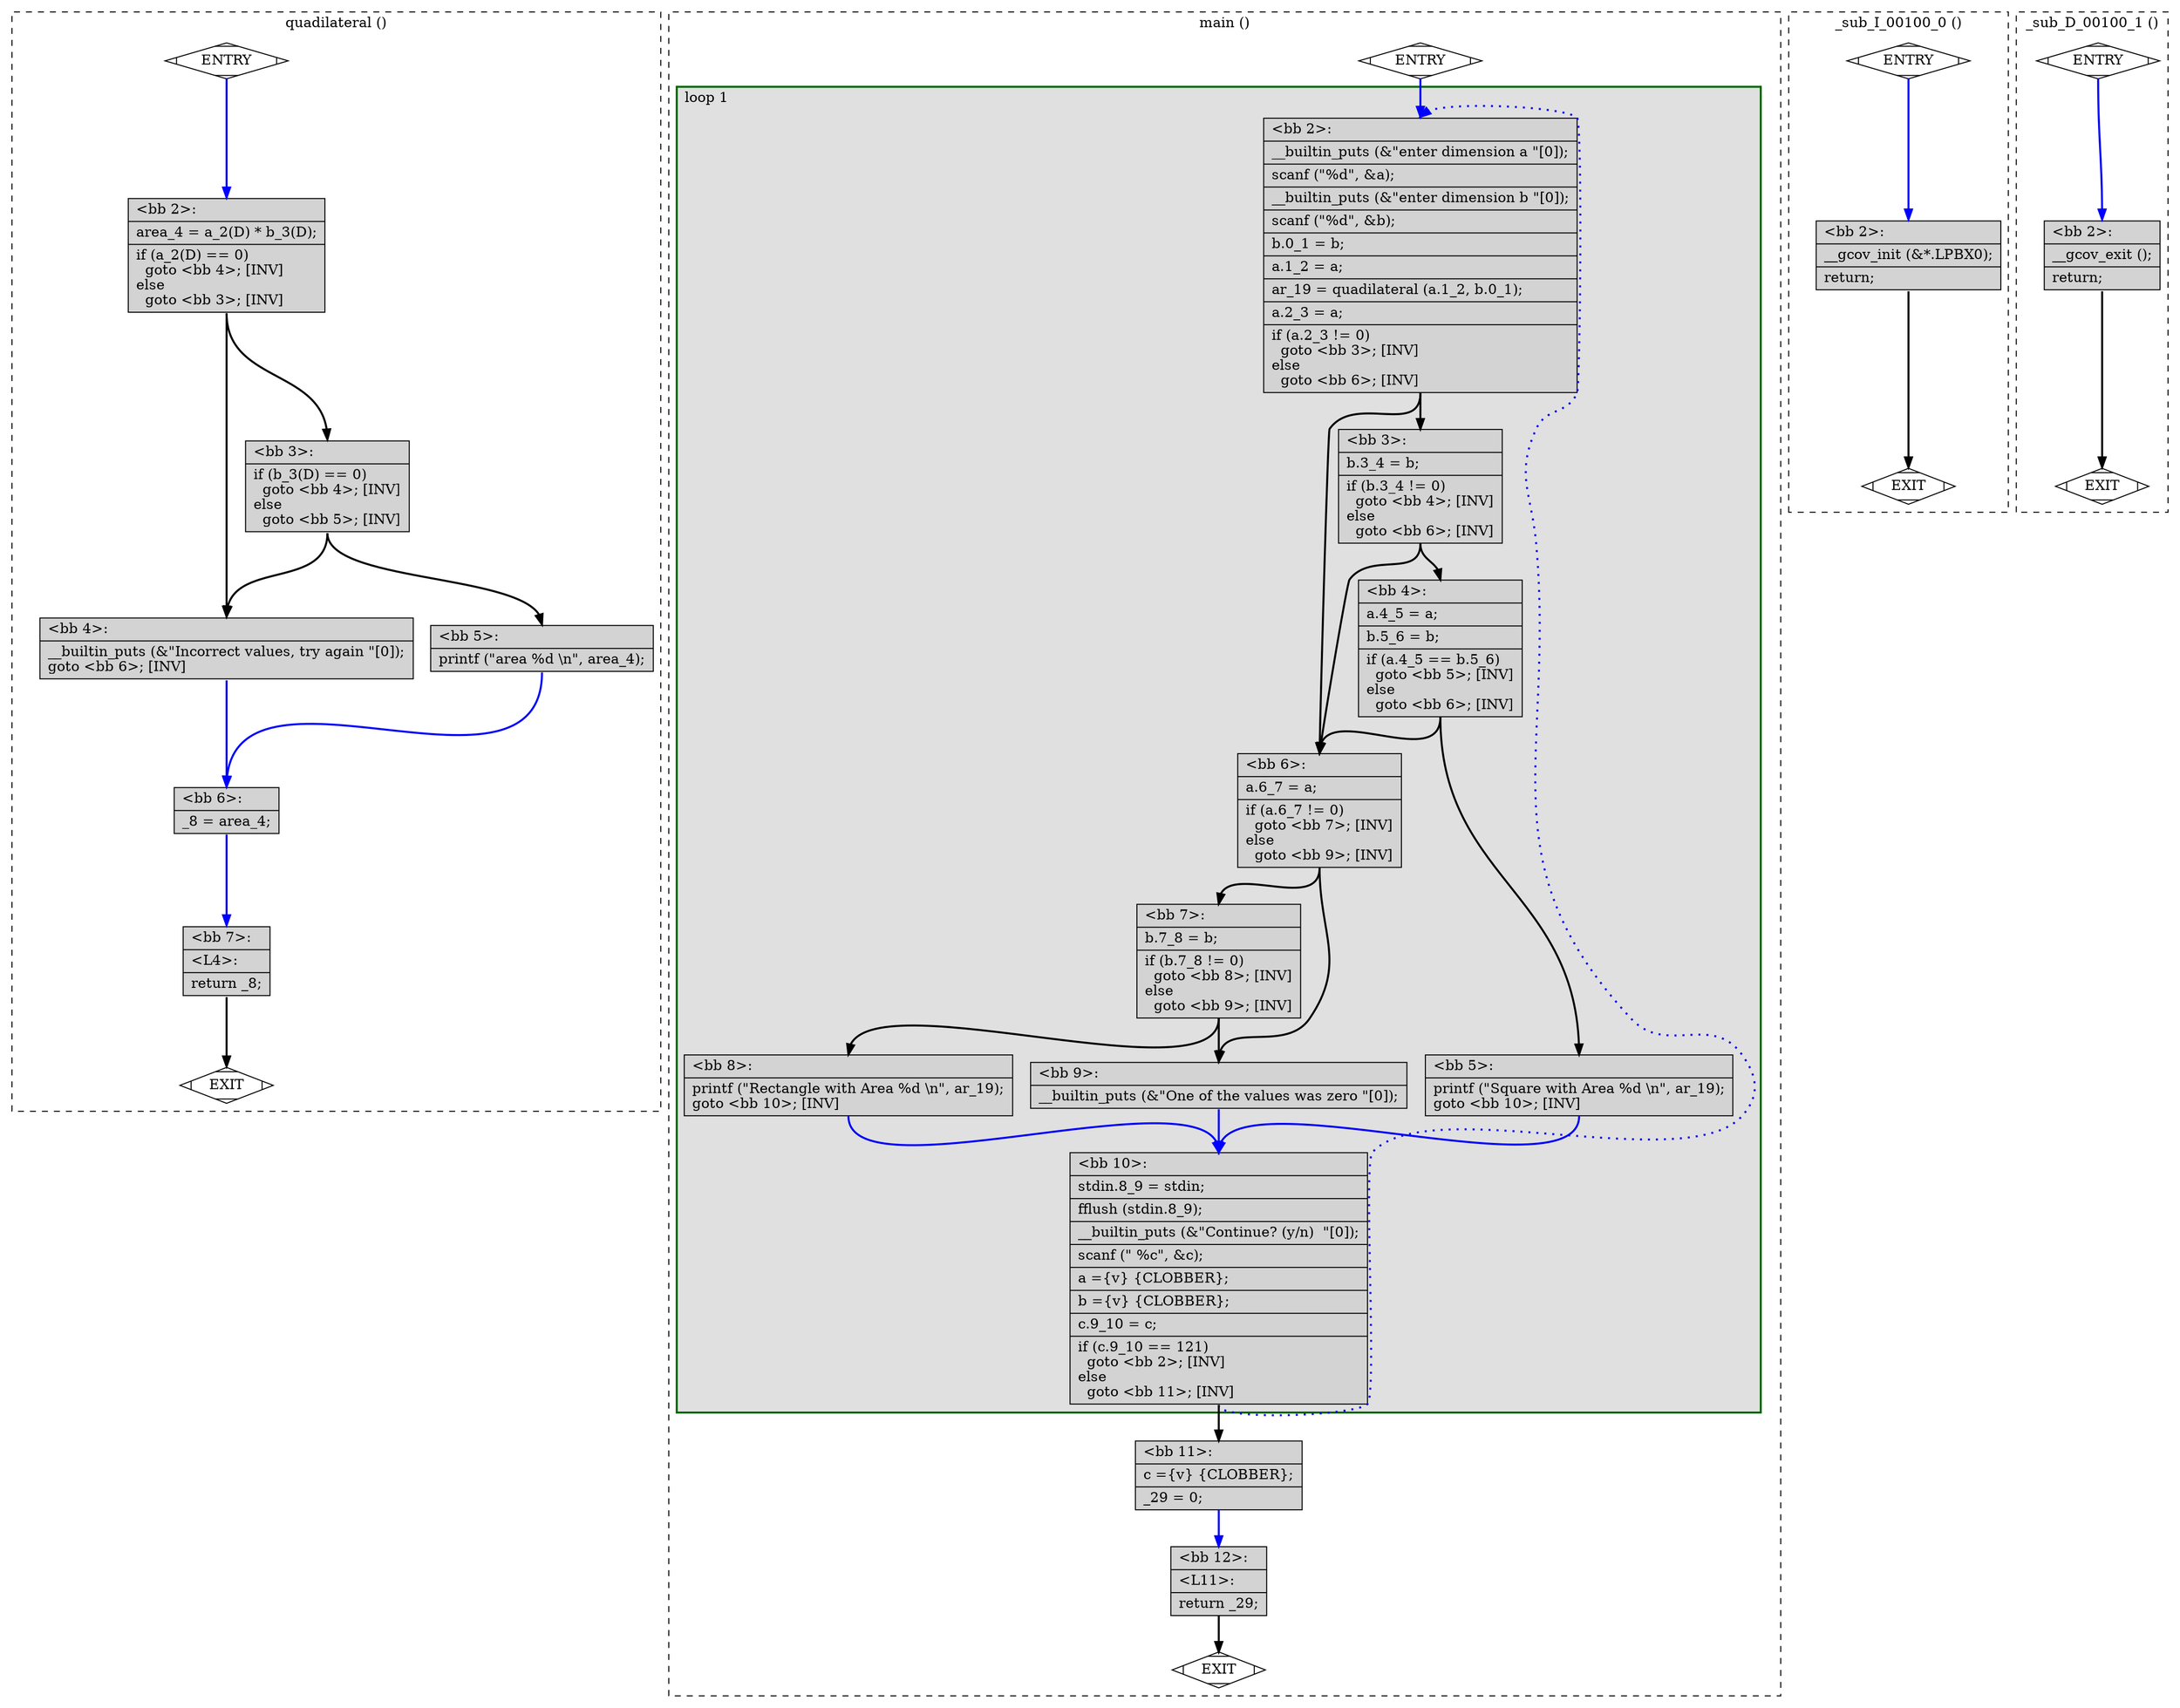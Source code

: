 digraph "example1.c.023t.fixup_cfg2" {
overlap=false;
subgraph "cluster_quadilateral" {
	style="dashed";
	color="black";
	label="quadilateral ()";
	fn_1_basic_block_0 [shape=Mdiamond,style=filled,fillcolor=white,label="ENTRY"];

	fn_1_basic_block_1 [shape=Mdiamond,style=filled,fillcolor=white,label="EXIT"];

	fn_1_basic_block_2 [shape=record,style=filled,fillcolor=lightgrey,label="{\<bb\ 2\>:\l\
|area_4\ =\ a_2(D)\ *\ b_3(D);\l\
|if\ (a_2(D)\ ==\ 0)\l\
\ \ goto\ \<bb\ 4\>;\ [INV]\l\
else\l\
\ \ goto\ \<bb\ 3\>;\ [INV]\l\
}"];

	fn_1_basic_block_3 [shape=record,style=filled,fillcolor=lightgrey,label="{\<bb\ 3\>:\l\
|if\ (b_3(D)\ ==\ 0)\l\
\ \ goto\ \<bb\ 4\>;\ [INV]\l\
else\l\
\ \ goto\ \<bb\ 5\>;\ [INV]\l\
}"];

	fn_1_basic_block_4 [shape=record,style=filled,fillcolor=lightgrey,label="{\<bb\ 4\>:\l\
|__builtin_puts\ (&\"Incorrect\ values,\ try\ again\ \"[0]);\l\
goto\ \<bb\ 6\>;\ [INV]\l\
}"];

	fn_1_basic_block_5 [shape=record,style=filled,fillcolor=lightgrey,label="{\<bb\ 5\>:\l\
|printf\ (\"area\ %d\ \\n\",\ area_4);\l\
}"];

	fn_1_basic_block_6 [shape=record,style=filled,fillcolor=lightgrey,label="{\<bb\ 6\>:\l\
|_8\ =\ area_4;\l\
}"];

	fn_1_basic_block_7 [shape=record,style=filled,fillcolor=lightgrey,label="{\<bb\ 7\>:\l\
|\<L4\>:\l\
|return\ _8;\l\
}"];

	fn_1_basic_block_0:s -> fn_1_basic_block_2:n [style="solid,bold",color=blue,weight=100,constraint=true];
	fn_1_basic_block_2:s -> fn_1_basic_block_4:n [style="solid,bold",color=black,weight=10,constraint=true];
	fn_1_basic_block_2:s -> fn_1_basic_block_3:n [style="solid,bold",color=black,weight=10,constraint=true];
	fn_1_basic_block_3:s -> fn_1_basic_block_4:n [style="solid,bold",color=black,weight=10,constraint=true];
	fn_1_basic_block_3:s -> fn_1_basic_block_5:n [style="solid,bold",color=black,weight=10,constraint=true];
	fn_1_basic_block_4:s -> fn_1_basic_block_6:n [style="solid,bold",color=blue,weight=100,constraint=true];
	fn_1_basic_block_5:s -> fn_1_basic_block_6:n [style="solid,bold",color=blue,weight=100,constraint=true];
	fn_1_basic_block_6:s -> fn_1_basic_block_7:n [style="solid,bold",color=blue,weight=100,constraint=true];
	fn_1_basic_block_7:s -> fn_1_basic_block_1:n [style="solid,bold",color=black,weight=10,constraint=true];
	fn_1_basic_block_0:s -> fn_1_basic_block_1:n [style="invis",constraint=true];
}
subgraph "cluster_main" {
	style="dashed";
	color="black";
	label="main ()";
	subgraph cluster_0_1 {
	style="filled";
	color="darkgreen";
	fillcolor="grey88";
	label="loop 1";
	labeljust=l;
	penwidth=2;
	fn_0_basic_block_2 [shape=record,style=filled,fillcolor=lightgrey,label="{\<bb\ 2\>:\l\
|__builtin_puts\ (&\"enter\ dimension\ a\ \"[0]);\l\
|scanf\ (\"%d\",\ &a);\l\
|__builtin_puts\ (&\"enter\ dimension\ b\ \"[0]);\l\
|scanf\ (\"%d\",\ &b);\l\
|b.0_1\ =\ b;\l\
|a.1_2\ =\ a;\l\
|ar_19\ =\ quadilateral\ (a.1_2,\ b.0_1);\l\
|a.2_3\ =\ a;\l\
|if\ (a.2_3\ !=\ 0)\l\
\ \ goto\ \<bb\ 3\>;\ [INV]\l\
else\l\
\ \ goto\ \<bb\ 6\>;\ [INV]\l\
}"];

	fn_0_basic_block_3 [shape=record,style=filled,fillcolor=lightgrey,label="{\<bb\ 3\>:\l\
|b.3_4\ =\ b;\l\
|if\ (b.3_4\ !=\ 0)\l\
\ \ goto\ \<bb\ 4\>;\ [INV]\l\
else\l\
\ \ goto\ \<bb\ 6\>;\ [INV]\l\
}"];

	fn_0_basic_block_6 [shape=record,style=filled,fillcolor=lightgrey,label="{\<bb\ 6\>:\l\
|a.6_7\ =\ a;\l\
|if\ (a.6_7\ !=\ 0)\l\
\ \ goto\ \<bb\ 7\>;\ [INV]\l\
else\l\
\ \ goto\ \<bb\ 9\>;\ [INV]\l\
}"];

	fn_0_basic_block_4 [shape=record,style=filled,fillcolor=lightgrey,label="{\<bb\ 4\>:\l\
|a.4_5\ =\ a;\l\
|b.5_6\ =\ b;\l\
|if\ (a.4_5\ ==\ b.5_6)\l\
\ \ goto\ \<bb\ 5\>;\ [INV]\l\
else\l\
\ \ goto\ \<bb\ 6\>;\ [INV]\l\
}"];

	fn_0_basic_block_7 [shape=record,style=filled,fillcolor=lightgrey,label="{\<bb\ 7\>:\l\
|b.7_8\ =\ b;\l\
|if\ (b.7_8\ !=\ 0)\l\
\ \ goto\ \<bb\ 8\>;\ [INV]\l\
else\l\
\ \ goto\ \<bb\ 9\>;\ [INV]\l\
}"];

	fn_0_basic_block_9 [shape=record,style=filled,fillcolor=lightgrey,label="{\<bb\ 9\>:\l\
|__builtin_puts\ (&\"One\ of\ the\ values\ was\ zero\ \"[0]);\l\
}"];

	fn_0_basic_block_5 [shape=record,style=filled,fillcolor=lightgrey,label="{\<bb\ 5\>:\l\
|printf\ (\"Square\ with\ Area\ %d\ \\n\",\ ar_19);\l\
goto\ \<bb\ 10\>;\ [INV]\l\
}"];

	fn_0_basic_block_8 [shape=record,style=filled,fillcolor=lightgrey,label="{\<bb\ 8\>:\l\
|printf\ (\"Rectangle\ with\ Area\ %d\ \\n\",\ ar_19);\l\
goto\ \<bb\ 10\>;\ [INV]\l\
}"];

	fn_0_basic_block_10 [shape=record,style=filled,fillcolor=lightgrey,label="{\<bb\ 10\>:\l\
|stdin.8_9\ =\ stdin;\l\
|fflush\ (stdin.8_9);\l\
|__builtin_puts\ (&\"Continue?\ (y/n)\ \ \"[0]);\l\
|scanf\ (\"\ %c\",\ &c);\l\
|a\ =\{v\}\ \{CLOBBER\};\l\
|b\ =\{v\}\ \{CLOBBER\};\l\
|c.9_10\ =\ c;\l\
|if\ (c.9_10\ ==\ 121)\l\
\ \ goto\ \<bb\ 2\>;\ [INV]\l\
else\l\
\ \ goto\ \<bb\ 11\>;\ [INV]\l\
}"];

	}
	fn_0_basic_block_0 [shape=Mdiamond,style=filled,fillcolor=white,label="ENTRY"];

	fn_0_basic_block_1 [shape=Mdiamond,style=filled,fillcolor=white,label="EXIT"];

	fn_0_basic_block_11 [shape=record,style=filled,fillcolor=lightgrey,label="{\<bb\ 11\>:\l\
|c\ =\{v\}\ \{CLOBBER\};\l\
|_29\ =\ 0;\l\
}"];

	fn_0_basic_block_12 [shape=record,style=filled,fillcolor=lightgrey,label="{\<bb\ 12\>:\l\
|\<L11\>:\l\
|return\ _29;\l\
}"];

	fn_0_basic_block_0:s -> fn_0_basic_block_2:n [style="solid,bold",color=blue,weight=100,constraint=true];
	fn_0_basic_block_2:s -> fn_0_basic_block_3:n [style="solid,bold",color=black,weight=10,constraint=true];
	fn_0_basic_block_2:s -> fn_0_basic_block_6:n [style="solid,bold",color=black,weight=10,constraint=true];
	fn_0_basic_block_3:s -> fn_0_basic_block_4:n [style="solid,bold",color=black,weight=10,constraint=true];
	fn_0_basic_block_3:s -> fn_0_basic_block_6:n [style="solid,bold",color=black,weight=10,constraint=true];
	fn_0_basic_block_4:s -> fn_0_basic_block_5:n [style="solid,bold",color=black,weight=10,constraint=true];
	fn_0_basic_block_4:s -> fn_0_basic_block_6:n [style="solid,bold",color=black,weight=10,constraint=true];
	fn_0_basic_block_5:s -> fn_0_basic_block_10:n [style="solid,bold",color=blue,weight=100,constraint=true];
	fn_0_basic_block_6:s -> fn_0_basic_block_7:n [style="solid,bold",color=black,weight=10,constraint=true];
	fn_0_basic_block_6:s -> fn_0_basic_block_9:n [style="solid,bold",color=black,weight=10,constraint=true];
	fn_0_basic_block_7:s -> fn_0_basic_block_8:n [style="solid,bold",color=black,weight=10,constraint=true];
	fn_0_basic_block_7:s -> fn_0_basic_block_9:n [style="solid,bold",color=black,weight=10,constraint=true];
	fn_0_basic_block_8:s -> fn_0_basic_block_10:n [style="solid,bold",color=blue,weight=100,constraint=true];
	fn_0_basic_block_9:s -> fn_0_basic_block_10:n [style="solid,bold",color=blue,weight=100,constraint=true];
	fn_0_basic_block_10:s -> fn_0_basic_block_2:n [style="dotted,bold",color=blue,weight=10,constraint=false];
	fn_0_basic_block_10:s -> fn_0_basic_block_11:n [style="solid,bold",color=black,weight=10,constraint=true];
	fn_0_basic_block_11:s -> fn_0_basic_block_12:n [style="solid,bold",color=blue,weight=100,constraint=true];
	fn_0_basic_block_12:s -> fn_0_basic_block_1:n [style="solid,bold",color=black,weight=10,constraint=true];
	fn_0_basic_block_0:s -> fn_0_basic_block_1:n [style="invis",constraint=true];
}
subgraph "cluster__sub_I_00100_0" {
	style="dashed";
	color="black";
	label="_sub_I_00100_0 ()";
	fn_2_basic_block_0 [shape=Mdiamond,style=filled,fillcolor=white,label="ENTRY"];

	fn_2_basic_block_1 [shape=Mdiamond,style=filled,fillcolor=white,label="EXIT"];

	fn_2_basic_block_2 [shape=record,style=filled,fillcolor=lightgrey,label="{\<bb\ 2\>:\l\
|__gcov_init\ (&*.LPBX0);\l\
|return;\l\
}"];

	fn_2_basic_block_0:s -> fn_2_basic_block_2:n [style="solid,bold",color=blue,weight=100,constraint=true];
	fn_2_basic_block_2:s -> fn_2_basic_block_1:n [style="solid,bold",color=black,weight=10,constraint=true];
	fn_2_basic_block_0:s -> fn_2_basic_block_1:n [style="invis",constraint=true];
}
subgraph "cluster__sub_D_00100_1" {
	style="dashed";
	color="black";
	label="_sub_D_00100_1 ()";
	fn_3_basic_block_0 [shape=Mdiamond,style=filled,fillcolor=white,label="ENTRY"];

	fn_3_basic_block_1 [shape=Mdiamond,style=filled,fillcolor=white,label="EXIT"];

	fn_3_basic_block_2 [shape=record,style=filled,fillcolor=lightgrey,label="{\<bb\ 2\>:\l\
|__gcov_exit\ ();\l\
|return;\l\
}"];

	fn_3_basic_block_0:s -> fn_3_basic_block_2:n [style="solid,bold",color=blue,weight=100,constraint=true];
	fn_3_basic_block_2:s -> fn_3_basic_block_1:n [style="solid,bold",color=black,weight=10,constraint=true];
	fn_3_basic_block_0:s -> fn_3_basic_block_1:n [style="invis",constraint=true];
}
}
